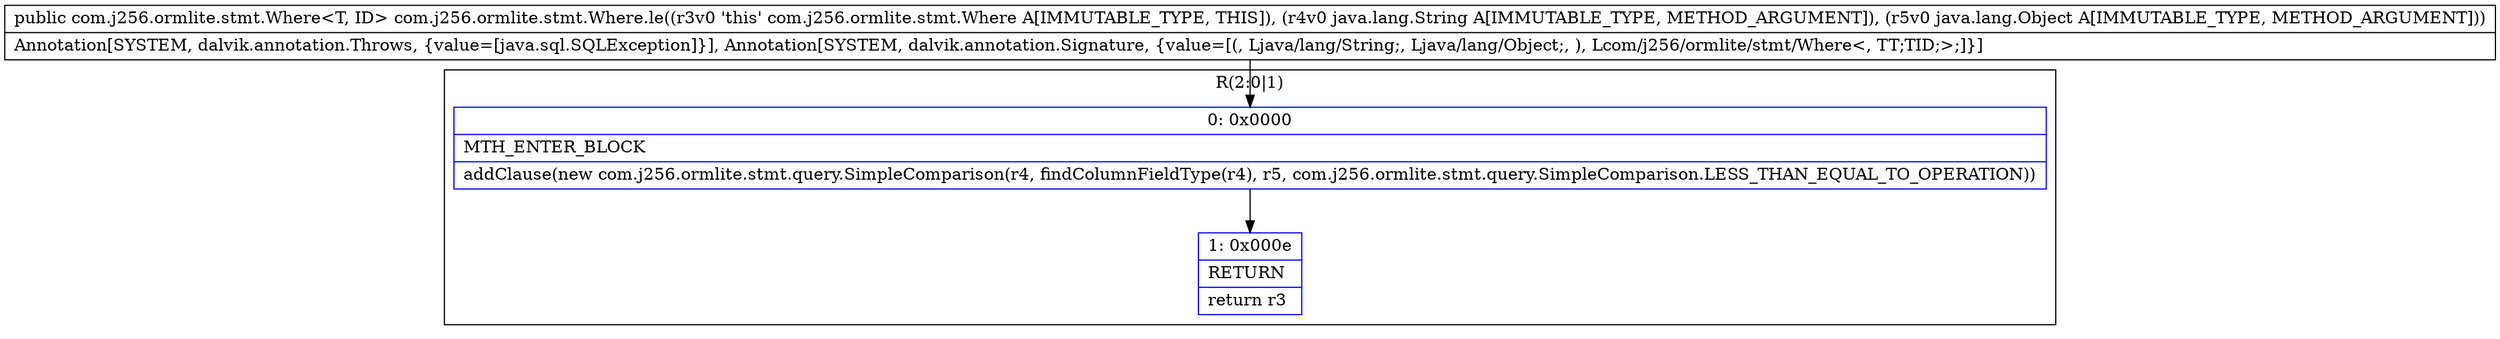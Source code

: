 digraph "CFG forcom.j256.ormlite.stmt.Where.le(Ljava\/lang\/String;Ljava\/lang\/Object;)Lcom\/j256\/ormlite\/stmt\/Where;" {
subgraph cluster_Region_72876451 {
label = "R(2:0|1)";
node [shape=record,color=blue];
Node_0 [shape=record,label="{0\:\ 0x0000|MTH_ENTER_BLOCK\l|addClause(new com.j256.ormlite.stmt.query.SimpleComparison(r4, findColumnFieldType(r4), r5, com.j256.ormlite.stmt.query.SimpleComparison.LESS_THAN_EQUAL_TO_OPERATION))\l}"];
Node_1 [shape=record,label="{1\:\ 0x000e|RETURN\l|return r3\l}"];
}
MethodNode[shape=record,label="{public com.j256.ormlite.stmt.Where\<T, ID\> com.j256.ormlite.stmt.Where.le((r3v0 'this' com.j256.ormlite.stmt.Where A[IMMUTABLE_TYPE, THIS]), (r4v0 java.lang.String A[IMMUTABLE_TYPE, METHOD_ARGUMENT]), (r5v0 java.lang.Object A[IMMUTABLE_TYPE, METHOD_ARGUMENT]))  | Annotation[SYSTEM, dalvik.annotation.Throws, \{value=[java.sql.SQLException]\}], Annotation[SYSTEM, dalvik.annotation.Signature, \{value=[(, Ljava\/lang\/String;, Ljava\/lang\/Object;, ), Lcom\/j256\/ormlite\/stmt\/Where\<, TT;TID;\>;]\}]\l}"];
MethodNode -> Node_0;
Node_0 -> Node_1;
}

